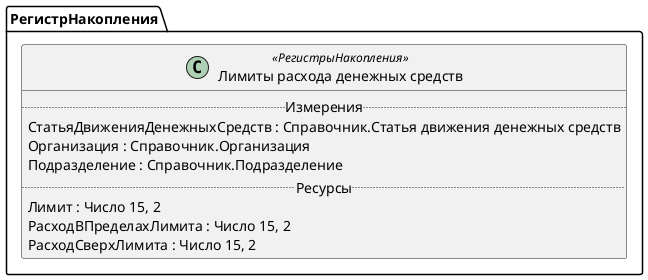 ﻿@startuml ЛимитыРасходаДенежныхСредств
'!include templates.wsd
'..\include templates.wsd
class РегистрНакопления.ЛимитыРасходаДенежныхСредств as "Лимиты расхода денежных средств" <<РегистрыНакопления>>
{
..Измерения..
СтатьяДвиженияДенежныхСредств : Справочник.Статья движения денежных средств
Организация : Справочник.Организация
Подразделение : Справочник.Подразделение
..Ресурсы..
Лимит : Число 15, 2
РасходВПределахЛимита : Число 15, 2
РасходСверхЛимита : Число 15, 2
}
@enduml
